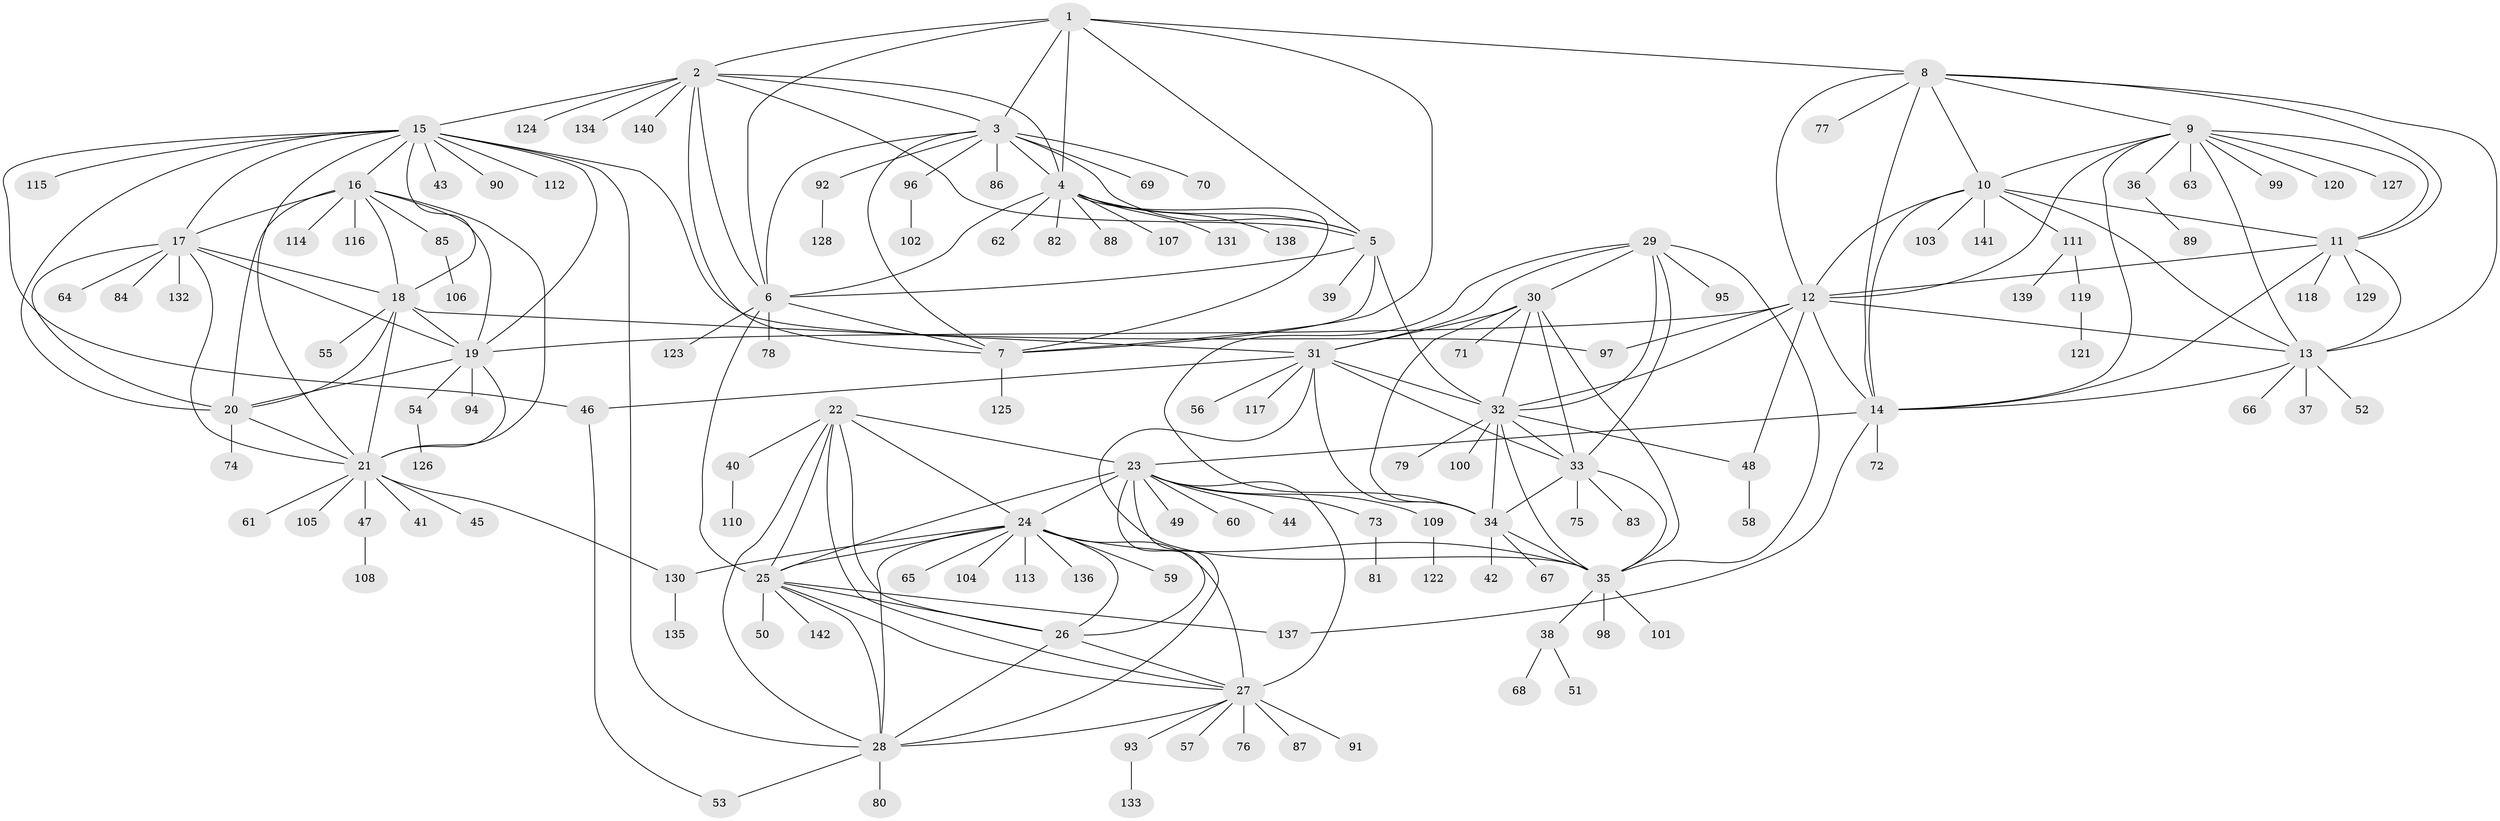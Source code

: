 // coarse degree distribution, {11: 0.028037383177570093, 7: 0.07476635514018691, 8: 0.037383177570093455, 9: 0.028037383177570093, 5: 0.028037383177570093, 6: 0.018691588785046728, 13: 0.009345794392523364, 14: 0.009345794392523364, 10: 0.009345794392523364, 1: 0.6728971962616822, 2: 0.06542056074766354, 3: 0.018691588785046728}
// Generated by graph-tools (version 1.1) at 2025/52/02/27/25 19:52:15]
// undirected, 142 vertices, 228 edges
graph export_dot {
graph [start="1"]
  node [color=gray90,style=filled];
  1;
  2;
  3;
  4;
  5;
  6;
  7;
  8;
  9;
  10;
  11;
  12;
  13;
  14;
  15;
  16;
  17;
  18;
  19;
  20;
  21;
  22;
  23;
  24;
  25;
  26;
  27;
  28;
  29;
  30;
  31;
  32;
  33;
  34;
  35;
  36;
  37;
  38;
  39;
  40;
  41;
  42;
  43;
  44;
  45;
  46;
  47;
  48;
  49;
  50;
  51;
  52;
  53;
  54;
  55;
  56;
  57;
  58;
  59;
  60;
  61;
  62;
  63;
  64;
  65;
  66;
  67;
  68;
  69;
  70;
  71;
  72;
  73;
  74;
  75;
  76;
  77;
  78;
  79;
  80;
  81;
  82;
  83;
  84;
  85;
  86;
  87;
  88;
  89;
  90;
  91;
  92;
  93;
  94;
  95;
  96;
  97;
  98;
  99;
  100;
  101;
  102;
  103;
  104;
  105;
  106;
  107;
  108;
  109;
  110;
  111;
  112;
  113;
  114;
  115;
  116;
  117;
  118;
  119;
  120;
  121;
  122;
  123;
  124;
  125;
  126;
  127;
  128;
  129;
  130;
  131;
  132;
  133;
  134;
  135;
  136;
  137;
  138;
  139;
  140;
  141;
  142;
  1 -- 2;
  1 -- 3;
  1 -- 4;
  1 -- 5;
  1 -- 6;
  1 -- 7;
  1 -- 8;
  2 -- 3;
  2 -- 4;
  2 -- 5;
  2 -- 6;
  2 -- 7;
  2 -- 15;
  2 -- 124;
  2 -- 134;
  2 -- 140;
  3 -- 4;
  3 -- 5;
  3 -- 6;
  3 -- 7;
  3 -- 69;
  3 -- 70;
  3 -- 86;
  3 -- 92;
  3 -- 96;
  4 -- 5;
  4 -- 6;
  4 -- 7;
  4 -- 62;
  4 -- 82;
  4 -- 88;
  4 -- 107;
  4 -- 131;
  4 -- 138;
  5 -- 6;
  5 -- 7;
  5 -- 32;
  5 -- 39;
  6 -- 7;
  6 -- 25;
  6 -- 78;
  6 -- 123;
  7 -- 125;
  8 -- 9;
  8 -- 10;
  8 -- 11;
  8 -- 12;
  8 -- 13;
  8 -- 14;
  8 -- 77;
  9 -- 10;
  9 -- 11;
  9 -- 12;
  9 -- 13;
  9 -- 14;
  9 -- 36;
  9 -- 63;
  9 -- 99;
  9 -- 120;
  9 -- 127;
  10 -- 11;
  10 -- 12;
  10 -- 13;
  10 -- 14;
  10 -- 103;
  10 -- 111;
  10 -- 141;
  11 -- 12;
  11 -- 13;
  11 -- 14;
  11 -- 118;
  11 -- 129;
  12 -- 13;
  12 -- 14;
  12 -- 19;
  12 -- 32;
  12 -- 48;
  12 -- 97;
  13 -- 14;
  13 -- 37;
  13 -- 52;
  13 -- 66;
  14 -- 23;
  14 -- 72;
  14 -- 137;
  15 -- 16;
  15 -- 17;
  15 -- 18;
  15 -- 19;
  15 -- 20;
  15 -- 21;
  15 -- 28;
  15 -- 43;
  15 -- 46;
  15 -- 90;
  15 -- 97;
  15 -- 112;
  15 -- 115;
  16 -- 17;
  16 -- 18;
  16 -- 19;
  16 -- 20;
  16 -- 21;
  16 -- 85;
  16 -- 114;
  16 -- 116;
  17 -- 18;
  17 -- 19;
  17 -- 20;
  17 -- 21;
  17 -- 64;
  17 -- 84;
  17 -- 132;
  18 -- 19;
  18 -- 20;
  18 -- 21;
  18 -- 31;
  18 -- 55;
  19 -- 20;
  19 -- 21;
  19 -- 54;
  19 -- 94;
  20 -- 21;
  20 -- 74;
  21 -- 41;
  21 -- 45;
  21 -- 47;
  21 -- 61;
  21 -- 105;
  21 -- 130;
  22 -- 23;
  22 -- 24;
  22 -- 25;
  22 -- 26;
  22 -- 27;
  22 -- 28;
  22 -- 40;
  23 -- 24;
  23 -- 25;
  23 -- 26;
  23 -- 27;
  23 -- 28;
  23 -- 44;
  23 -- 49;
  23 -- 60;
  23 -- 73;
  23 -- 109;
  24 -- 25;
  24 -- 26;
  24 -- 27;
  24 -- 28;
  24 -- 35;
  24 -- 59;
  24 -- 65;
  24 -- 104;
  24 -- 113;
  24 -- 130;
  24 -- 136;
  25 -- 26;
  25 -- 27;
  25 -- 28;
  25 -- 50;
  25 -- 137;
  25 -- 142;
  26 -- 27;
  26 -- 28;
  27 -- 28;
  27 -- 57;
  27 -- 76;
  27 -- 87;
  27 -- 91;
  27 -- 93;
  28 -- 53;
  28 -- 80;
  29 -- 30;
  29 -- 31;
  29 -- 32;
  29 -- 33;
  29 -- 34;
  29 -- 35;
  29 -- 95;
  30 -- 31;
  30 -- 32;
  30 -- 33;
  30 -- 34;
  30 -- 35;
  30 -- 71;
  31 -- 32;
  31 -- 33;
  31 -- 34;
  31 -- 35;
  31 -- 46;
  31 -- 56;
  31 -- 117;
  32 -- 33;
  32 -- 34;
  32 -- 35;
  32 -- 48;
  32 -- 79;
  32 -- 100;
  33 -- 34;
  33 -- 35;
  33 -- 75;
  33 -- 83;
  34 -- 35;
  34 -- 42;
  34 -- 67;
  35 -- 38;
  35 -- 98;
  35 -- 101;
  36 -- 89;
  38 -- 51;
  38 -- 68;
  40 -- 110;
  46 -- 53;
  47 -- 108;
  48 -- 58;
  54 -- 126;
  73 -- 81;
  85 -- 106;
  92 -- 128;
  93 -- 133;
  96 -- 102;
  109 -- 122;
  111 -- 119;
  111 -- 139;
  119 -- 121;
  130 -- 135;
}
